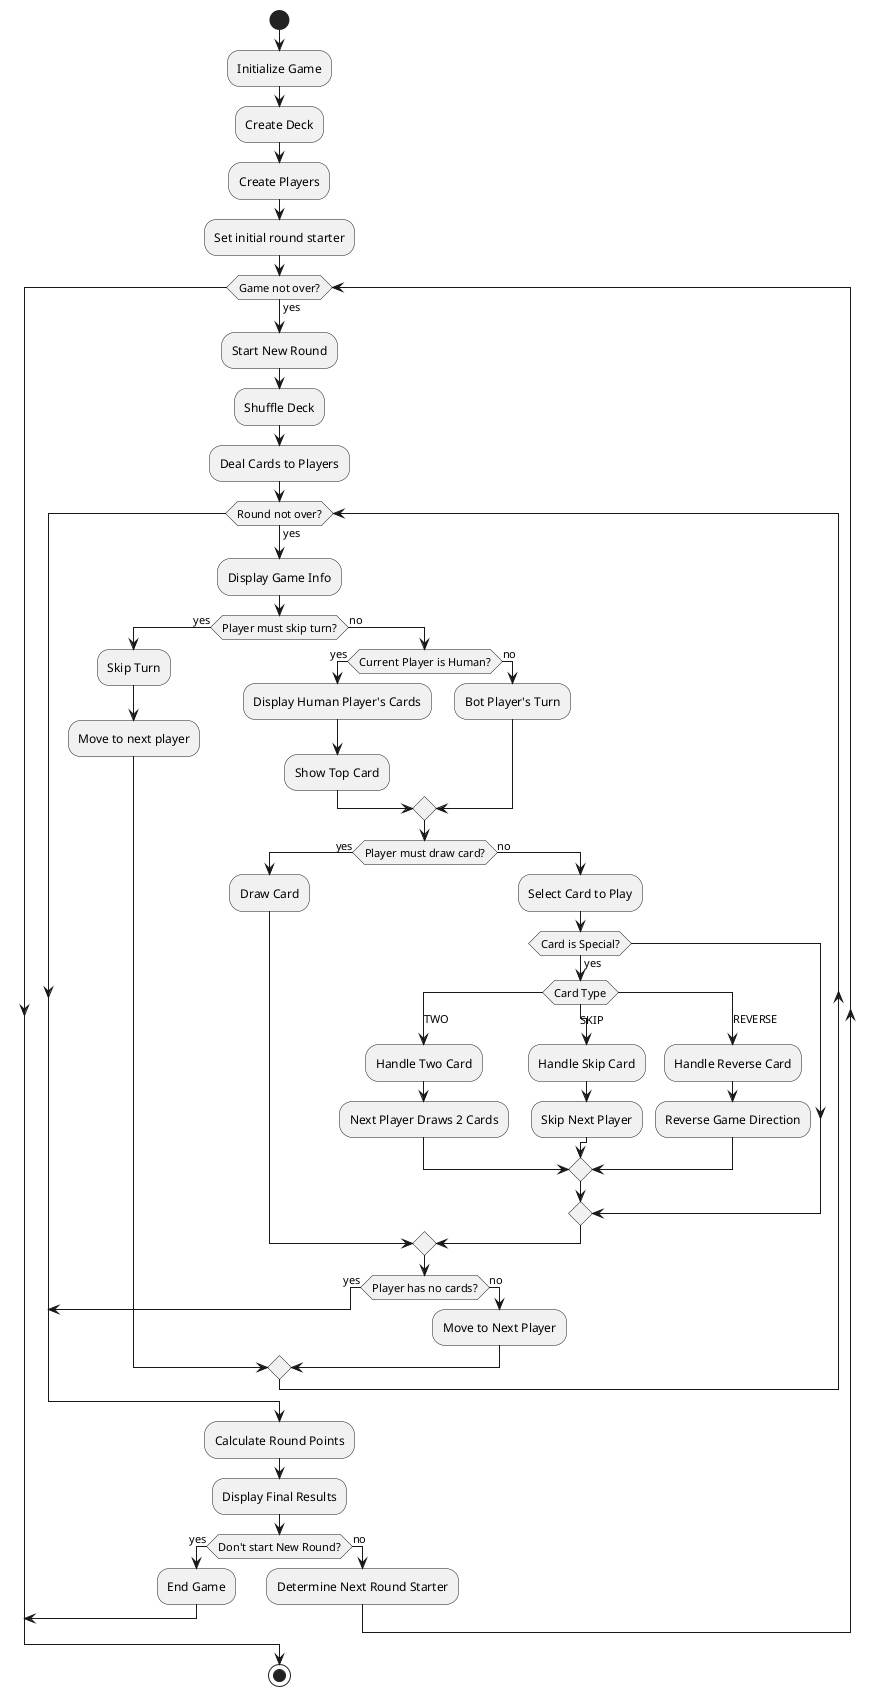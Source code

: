 @startuml
start

:Initialize Game;
:Create Deck;
:Create Players;
:Set initial round starter;

while (Game not over?) is (yes)
  :Start New Round;
  :Shuffle Deck;
  :Deal Cards to Players;
  
  while (Round not over?) is (yes)
    :Display Game Info;
    
	if (Player must skip turn?) then (yes)
	  :Skip Turn;
      :Move to next player;
    else (no)
	  if (Current Player is Human?) then (yes)
		:Display Human Player's Cards;
		:Show Top Card;
	  else (no)
		:Bot Player's Turn;
	  endif
    
	  if (Player must draw card?) then (yes)
		:Draw Card;
	  else (no)
		:Select Card to Play;
		
		if (Card is Special?) then (yes)
		  switch (Card Type)
		  case (TWO)
			:Handle Two Card;
			:Next Player Draws 2 Cards;
		  case (SKIP)
			:Handle Skip Card;
			:Skip Next Player;
		  case (REVERSE)
			:Handle Reverse Card;
			:Reverse Game Direction;
		  endswitch
		endif
	  endif
	  
	  if (Player has no cards?) then (yes)
		break
	  else (no)
		:Move to Next Player;
	  endif
	endif
  endwhile
  :Calculate Round Points;
  :Display Final Results;
    
  if(Don't start New Round?) then(yes)
    :End Game;
    break
  else (no)
    :Determine Next Round Starter;
  endif
  
endwhile

stop
@enduml
